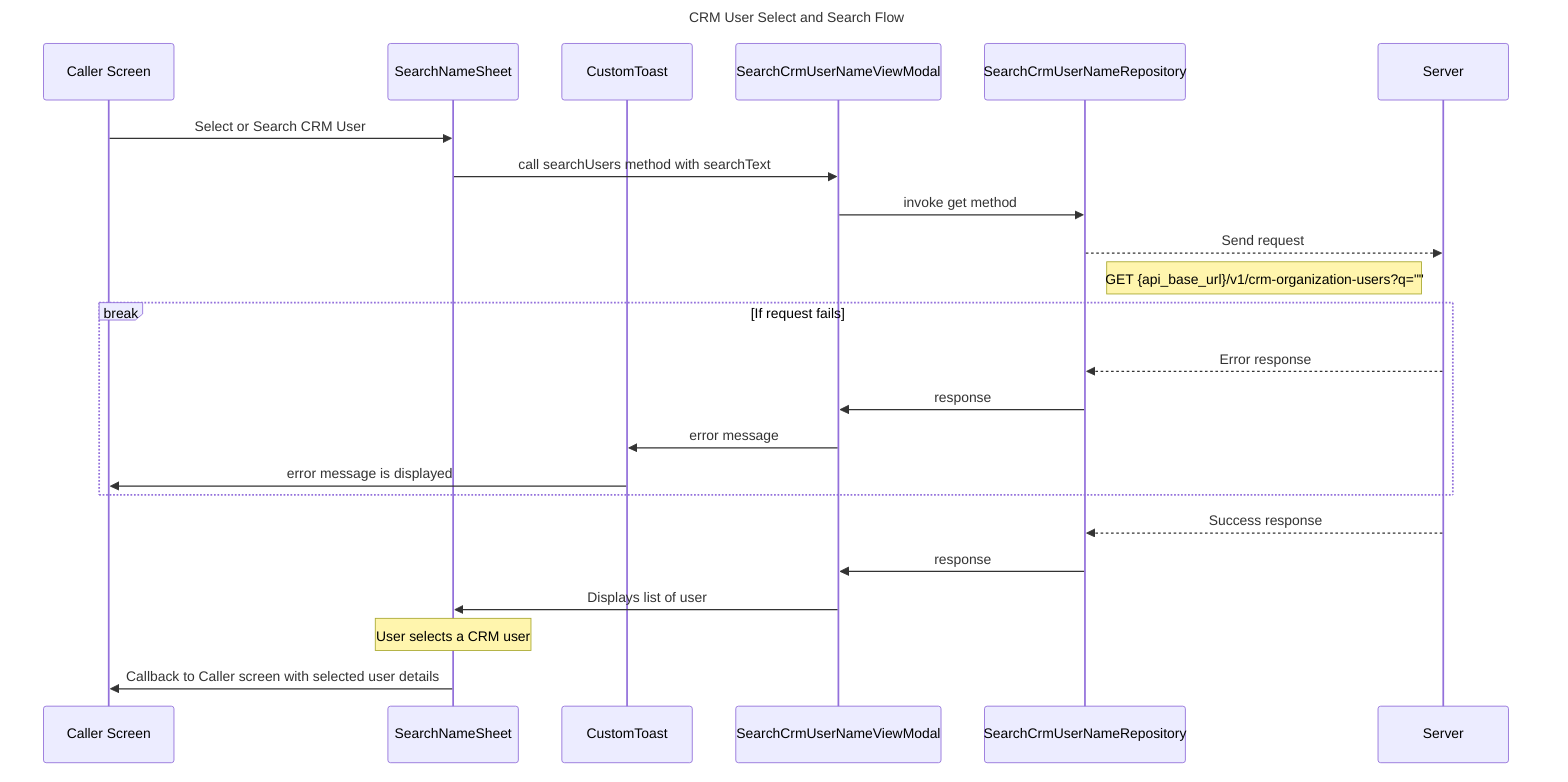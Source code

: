 sequenceDiagram
    title CRM User Select and Search Flow

    participant CS as Caller Screen
    participant SNS as SearchNameSheet
    participant CT as CustomToast
    participant SCUVM as SearchCrmUserNameViewModal
    participant SCUR as SearchCrmUserNameRepository
    participant S as Server

    CS->>SNS: Select or Search CRM User
    SNS->>SCUVM: call searchUsers method with searchText
    SCUVM->>SCUR: invoke get method
    SCUR-->>S: Send request
    note right of SCUR: GET {api_base_url}/v1/crm-organization-users?q=""

    break If request fails
        S-->>SCUR: Error response
        SCUR->>SCUVM: response
        SCUVM->>CT: error message
        CT->>CS: error message is displayed
    end
    
    S-->>SCUR: Success response
    SCUR->>SCUVM: response
    SCUVM->>SNS: Displays list of user
    note over SNS: User selects a CRM user
    SNS->>CS: Callback to Caller screen with selected user details